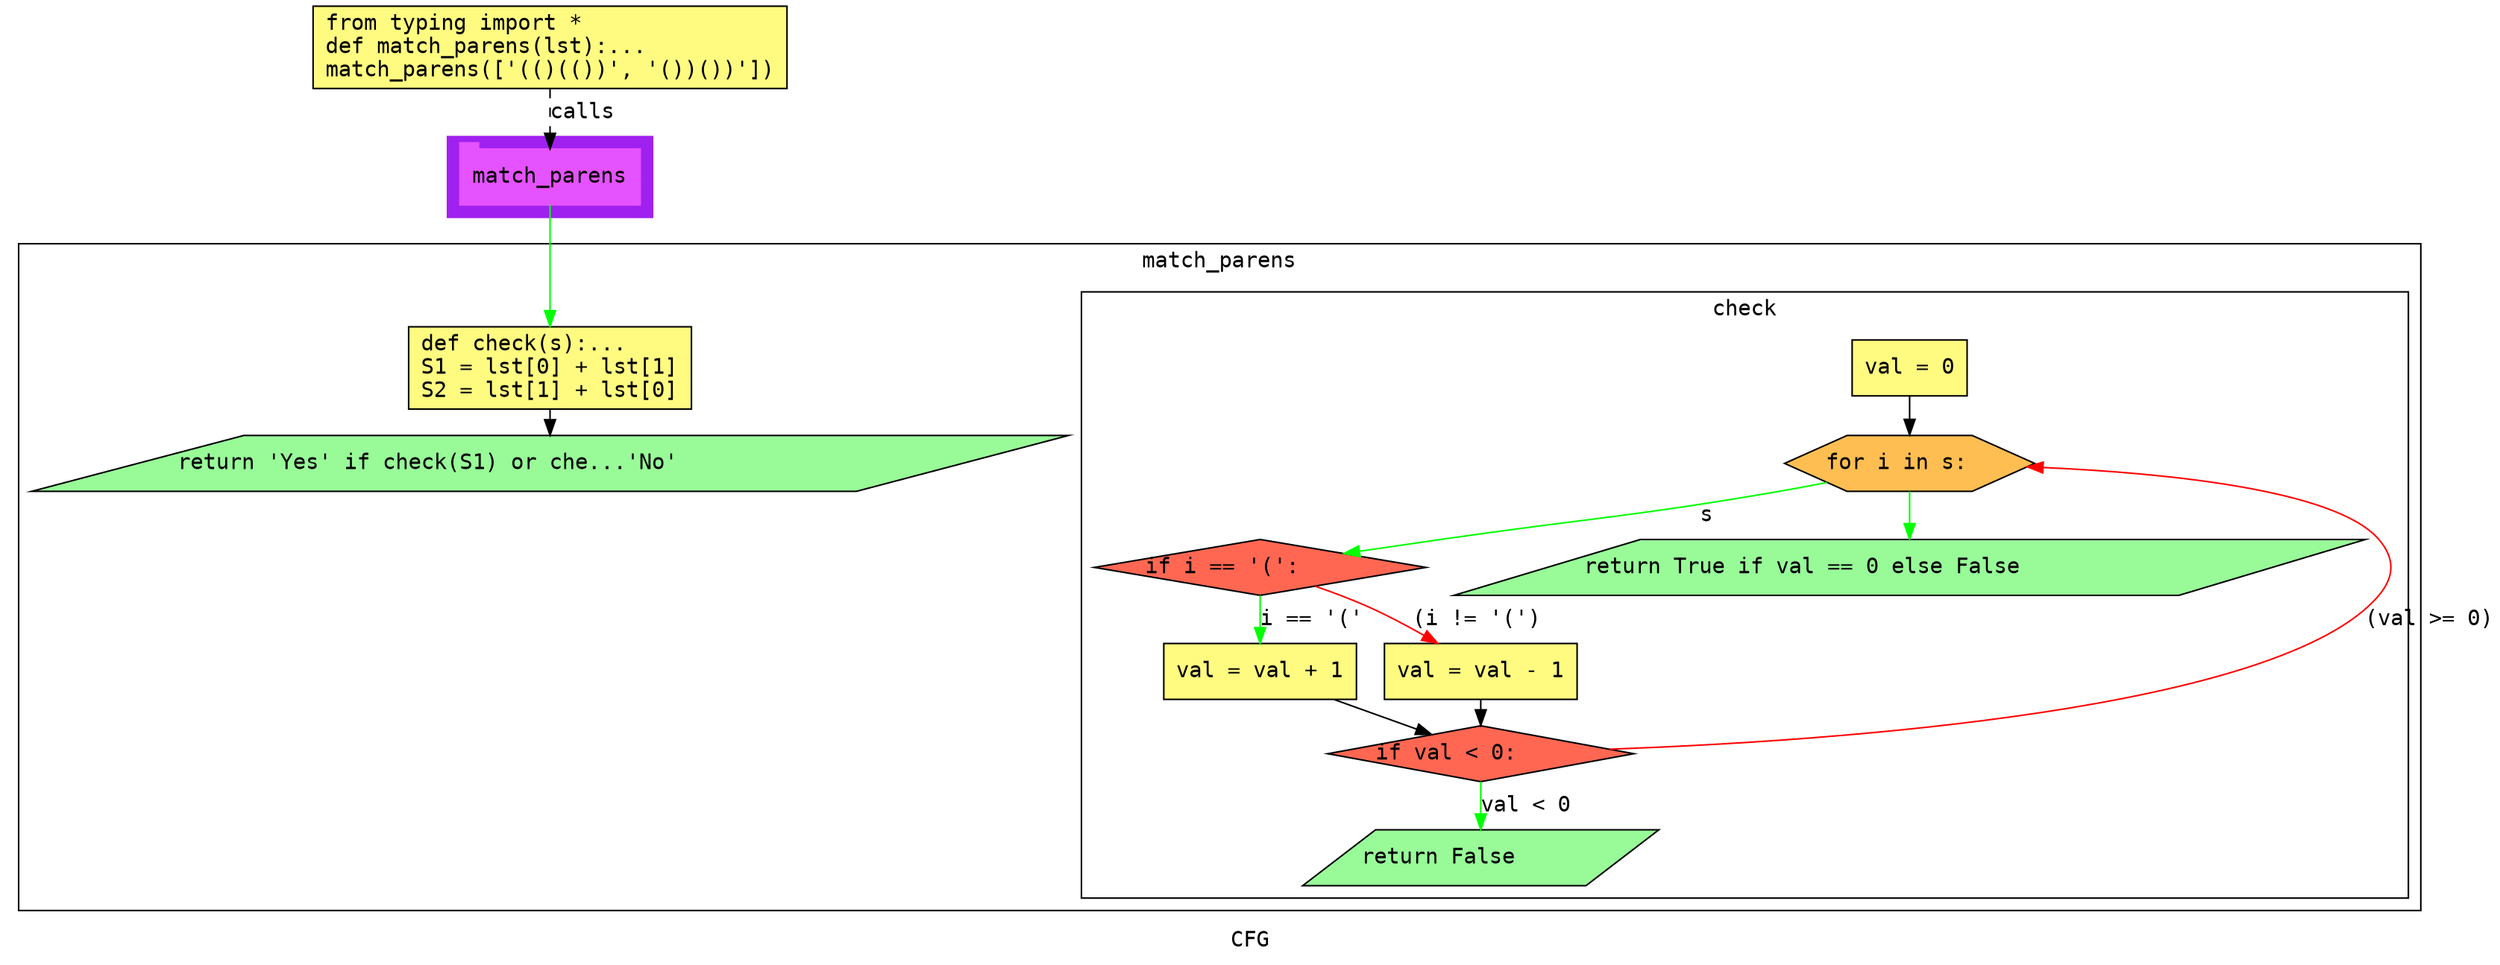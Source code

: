 digraph cluster298CFG {
	graph [bb="0,0,1557,613.5",
		compound=True,
		fontname="DejaVu Sans Mono",
		label=CFG,
		lheight=0.21,
		lp="778.5,11.5",
		lwidth=0.35,
		pack=False,
		rankdir=TB,
		ranksep=0.02
	];
	node [fontname="DejaVu Sans Mono",
		label="\N"
	];
	edge [fontname="DejaVu Sans Mono"];
	subgraph cluster_1 {
		graph [bb="272,477.5,404,529.5",
			color=purple,
			compound=true,
			fontname="DejaVu Sans Mono",
			label="",
			rankdir=TB,
			ranksep=0.02,
			shape=tab,
			style=filled
		];
		node [fontname="DejaVu Sans Mono"];
		edge [fontname="DejaVu Sans Mono"];
		20	[color="#E552FF",
			height=0.5,
			label=match_parens,
			linenum="[20]",
			pos="338,503.5",
			shape=tab,
			style=filled,
			width=1.6111];
	}
	subgraph cluster2match_parens {
		graph [bb="8,31,1510,460.5",
			compound=True,
			fontname="DejaVu Sans Mono",
			label=match_parens,
			lheight=0.21,
			lp="759,449",
			lwidth=1.39,
			pack=False,
			rankdir=TB,
			ranksep=0.02
		];
		node [fontname="DejaVu Sans Mono"];
		edge [fontname="DejaVu Sans Mono"];
		subgraph cluster2check {
			graph [bb="668,39,1502,429.5",
				compound=True,
				fontname="DejaVu Sans Mono",
				label=check,
				lheight=0.21,
				lp="1085,418",
				lwidth=0.58,
				pack=False,
				rankdir=TB,
				ranksep=0.02
			];
			node [fontname="DejaVu Sans Mono"];
			edge [fontname="DejaVu Sans Mono"];
			5	[fillcolor="#FFFB81",
				height=0.5,
				label="val = 0\l",
				linenum="[6]",
				pos="1191,380.5",
				shape=rectangle,
				style="filled,solid",
				width=1.0278];
			6	[fillcolor="#FFBE52",
				height=0.5,
				label="for i in s:\l",
				linenum="[7]",
				pos="1191,319",
				shape=hexagon,
				style="filled,solid",
				width=2.2306];
			5 -> 6	[color=black,
				pos="e,1191,337.38 1191,362.29 1191,357.64 1191,352.5 1191,347.44"];
			7	[fillcolor="#FF6752",
				height=0.5,
				label="if i == '(':\l",
				linenum="[8]",
				pos="783,252",
				shape=diamond,
				style="filled,solid",
				width=2.9617];
			6 -> 7	[color=green,
				label=s,
				lp="1056.5,285.5",
				pos="e,837,260.92 1137.8,306.79 1127.6,304.76 1117,302.75 1107,301 1094.3,298.78 937.67,275.71 846.92,262.38"];
			8	[fillcolor="#98fb98",
				height=0.5,
				label="return True if val == 0 else False\l",
				linenum="[14]",
				pos="1191,252",
				shape=parallelogram,
				style="filled,solid",
				width=7.8617];
			6 -> 8	[color=green,
				pos="e,1191,270.19 1191,300.92 1191,294.7 1191,287.5 1191,280.6"];
			9	[fillcolor="#FFFB81",
				height=0.5,
				label="val = val + 1\l",
				linenum="[9]",
				pos="783,185",
				shape=rectangle,
				style="filled,solid",
				width=1.7222];
			7 -> 9	[color=green,
				label="i == '('",
				lp="816.5,218.5",
				pos="e,783,203.19 783,233.92 783,227.7 783,220.5 783,213.6"];
			11	[fillcolor="#FFFB81",
				height=0.5,
				label="val = val - 1\l",
				linenum="[11]",
				pos="925,185",
				shape=rectangle,
				style="filled,solid",
				width=1.7222];
			7 -> 11	[color=red,
				label="(i != '(')",
				lp="922.5,218.5",
				pos="e,897.26,203.12 818.51,239.86 830,235.89 842.69,231.13 854,226 865.48,220.8 877.56,214.37 888.44,208.2"];
			10	[fillcolor="#FF6752",
				height=0.5,
				label="if val < 0:\l",
				linenum="[12]",
				pos="925,132",
				shape=diamond,
				style="filled,solid",
				width=2.7319];
			9 -> 10	[color=black,
				pos="e,893.31,144.38 830.68,166.88 847.92,160.68 867.23,153.75 883.86,147.78"];
			10 -> 6	[color=red,
				label="(val >= 0)",
				lp="1515.5,218.5",
				pos="e,1265.4,316.35 1004.9,135.35 1144.3,141.33 1423,162.17 1483,234 1493.3,246.28 1493.4,257.8 1483,270 1456.8,300.87 1352.1,311.93 \
1275.5,315.86"];
			12	[fillcolor="#98fb98",
				height=0.5,
				label="return False\l",
				linenum="[13]",
				pos="925,65",
				shape=parallelogram,
				style="filled,solid",
				width=3.0706];
			10 -> 12	[color=green,
				label="val < 0",
				lp="954,98.5",
				pos="e,925,83.19 925,113.92 925,107.7 925,100.5 925,93.6"];
			11 -> 10	[color=black,
				pos="e,925,150.25 925,166.73 925,164.66 925,162.5 925,160.32"];
		}
		3	[fillcolor="#FFFB81",
			height=0.73611,
			label="def check(s):...\lS1 = lst[0] + lst[1]\lS2 = lst[1] + lst[0]\l",
			linenum="[5, 16, 17]",
			pos="338,380.5",
			shape=rectangle,
			style="filled,solid",
			width=2.5278];
		17	[fillcolor="#98fb98",
			height=0.5,
			label="return 'Yes' if check(S1) or che...'No'\l",
			linenum="[18]",
			pos="338,319",
			shape=parallelogram,
			style="filled,solid",
			width=8.947];
		3 -> 17	[color=black,
			pos="e,338,337.14 338,353.92 338,351.71 338,349.46 338,347.23"];
	}
	1	[fillcolor="#FFFB81",
		height=0.73611,
		label="from typing import *\ldef match_parens(lst):...\lmatch_parens(['(()(())', '())())'])\l",
		linenum="[1]",
		pos="338,587",
		shape=rectangle,
		style="filled,solid",
		width=4.2361];
	1 -> 20	[label=calls,
		lp="359,545",
		pos="e,338,521.63 338,560.21 338,551.16 338,540.97 338,531.8",
		style=dashed];
	20 -> 3	[color=green,
		pos="e,338,407.38 338,485.42 338,467.87 338,440.03 338,417.58"];
}
